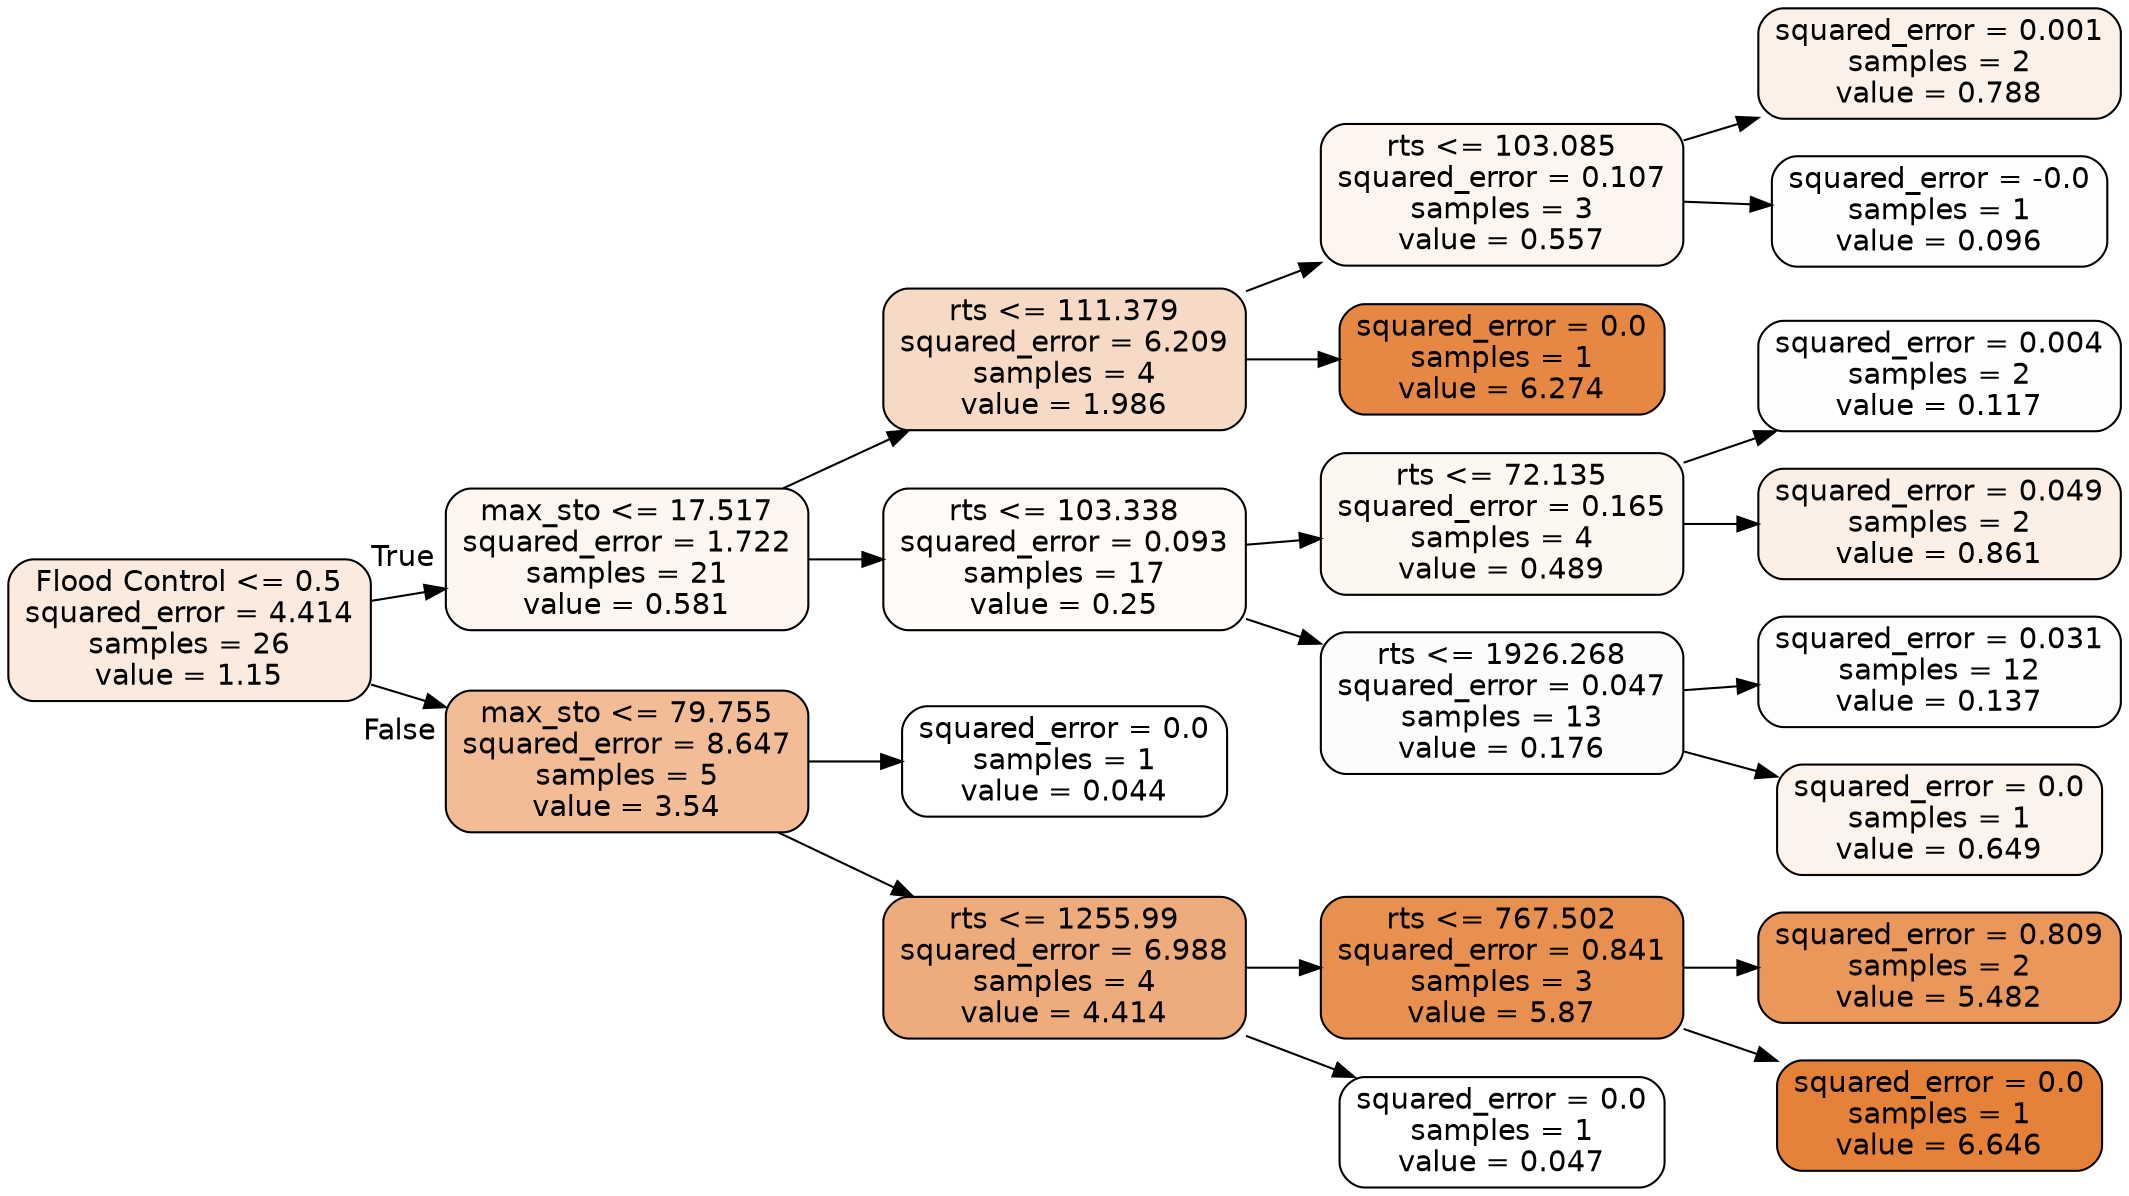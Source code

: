 digraph Tree {
node [shape=box, style="filled, rounded", color="black", fontname="helvetica"] ;
edge [fontname="helvetica"] ;
rankdir=LR ;
0 [label="Flood Control <= 0.5\nsquared_error = 4.414\nsamples = 26\nvalue = 1.15", fillcolor="#fbeade"] ;
1 [label="max_sto <= 17.517\nsquared_error = 1.722\nsamples = 21\nvalue = 0.581", fillcolor="#fdf5ef"] ;
0 -> 1 [labeldistance=2.5, labelangle=-45, headlabel="True"] ;
2 [label="rts <= 111.379\nsquared_error = 6.209\nsamples = 4\nvalue = 1.986", fillcolor="#f7dac5"] ;
1 -> 2 ;
3 [label="rts <= 103.085\nsquared_error = 0.107\nsamples = 3\nvalue = 0.557", fillcolor="#fdf5f0"] ;
2 -> 3 ;
4 [label="squared_error = 0.001\nsamples = 2\nvalue = 0.788", fillcolor="#fcf1e9"] ;
3 -> 4 ;
5 [label="squared_error = -0.0\nsamples = 1\nvalue = 0.096", fillcolor="#fffefd"] ;
3 -> 5 ;
6 [label="squared_error = 0.0\nsamples = 1\nvalue = 6.274", fillcolor="#e68844"] ;
2 -> 6 ;
7 [label="rts <= 103.338\nsquared_error = 0.093\nsamples = 17\nvalue = 0.25", fillcolor="#fefbf9"] ;
1 -> 7 ;
8 [label="rts <= 72.135\nsquared_error = 0.165\nsamples = 4\nvalue = 0.489", fillcolor="#fdf7f2"] ;
7 -> 8 ;
9 [label="squared_error = 0.004\nsamples = 2\nvalue = 0.117", fillcolor="#fffefd"] ;
8 -> 9 ;
10 [label="squared_error = 0.049\nsamples = 2\nvalue = 0.861", fillcolor="#fcefe6"] ;
8 -> 10 ;
11 [label="rts <= 1926.268\nsquared_error = 0.047\nsamples = 13\nvalue = 0.176", fillcolor="#fefcfb"] ;
7 -> 11 ;
12 [label="squared_error = 0.031\nsamples = 12\nvalue = 0.137", fillcolor="#fffdfc"] ;
11 -> 12 ;
13 [label="squared_error = 0.0\nsamples = 1\nvalue = 0.649", fillcolor="#fdf3ed"] ;
11 -> 13 ;
14 [label="max_sto <= 79.755\nsquared_error = 8.647\nsamples = 5\nvalue = 3.54", fillcolor="#f1bc96"] ;
0 -> 14 [labeldistance=2.5, labelangle=45, headlabel="False"] ;
15 [label="squared_error = 0.0\nsamples = 1\nvalue = 0.044", fillcolor="#ffffff"] ;
14 -> 15 ;
16 [label="rts <= 1255.99\nsquared_error = 6.988\nsamples = 4\nvalue = 4.414", fillcolor="#eeac7c"] ;
14 -> 16 ;
17 [label="rts <= 767.502\nsquared_error = 0.841\nsamples = 3\nvalue = 5.87", fillcolor="#e89050"] ;
16 -> 17 ;
18 [label="squared_error = 0.809\nsamples = 2\nvalue = 5.482", fillcolor="#ea975c"] ;
17 -> 18 ;
19 [label="squared_error = 0.0\nsamples = 1\nvalue = 6.646", fillcolor="#e58139"] ;
17 -> 19 ;
20 [label="squared_error = 0.0\nsamples = 1\nvalue = 0.047", fillcolor="#ffffff"] ;
16 -> 20 ;
}